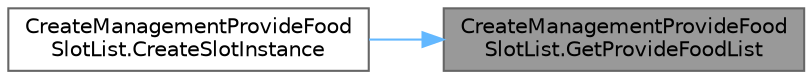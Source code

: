 digraph "CreateManagementProvideFoodSlotList.GetProvideFoodList"
{
 // LATEX_PDF_SIZE
  bgcolor="transparent";
  edge [fontname=Helvetica,fontsize=10,labelfontname=Helvetica,labelfontsize=10];
  node [fontname=Helvetica,fontsize=10,shape=box,height=0.2,width=0.4];
  rankdir="RL";
  Node1 [id="Node000001",label="CreateManagementProvideFood\lSlotList.GetProvideFoodList",height=0.2,width=0.4,color="gray40", fillcolor="grey60", style="filled", fontcolor="black",tooltip=" "];
  Node1 -> Node2 [id="edge1_Node000001_Node000002",dir="back",color="steelblue1",style="solid",tooltip=" "];
  Node2 [id="Node000002",label="CreateManagementProvideFood\lSlotList.CreateSlotInstance",height=0.2,width=0.4,color="grey40", fillcolor="white", style="filled",URL="$class_create_management_provide_food_slot_list.html#a9dd925213984e32f408d475e2e17b99b",tooltip=" "];
}
